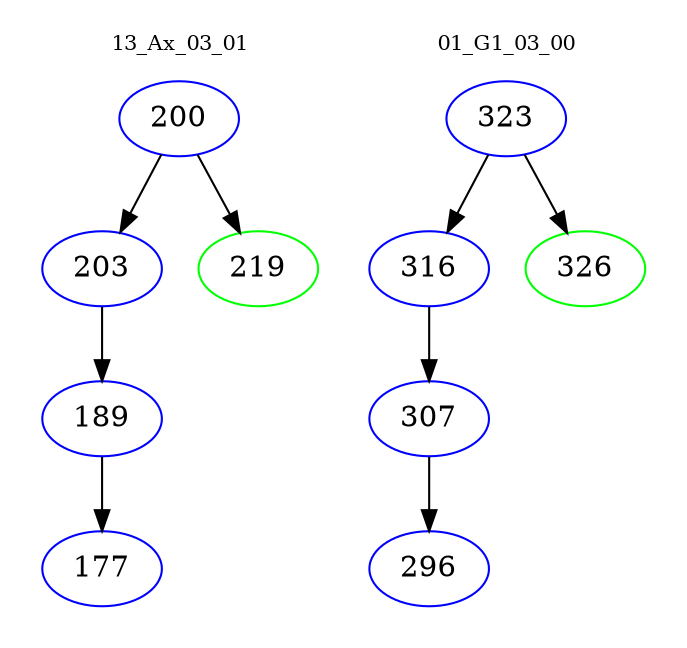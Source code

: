 digraph{
subgraph cluster_0 {
color = white
label = "13_Ax_03_01";
fontsize=10;
T0_200 [label="200", color="blue"]
T0_200 -> T0_203 [color="black"]
T0_203 [label="203", color="blue"]
T0_203 -> T0_189 [color="black"]
T0_189 [label="189", color="blue"]
T0_189 -> T0_177 [color="black"]
T0_177 [label="177", color="blue"]
T0_200 -> T0_219 [color="black"]
T0_219 [label="219", color="green"]
}
subgraph cluster_1 {
color = white
label = "01_G1_03_00";
fontsize=10;
T1_323 [label="323", color="blue"]
T1_323 -> T1_316 [color="black"]
T1_316 [label="316", color="blue"]
T1_316 -> T1_307 [color="black"]
T1_307 [label="307", color="blue"]
T1_307 -> T1_296 [color="black"]
T1_296 [label="296", color="blue"]
T1_323 -> T1_326 [color="black"]
T1_326 [label="326", color="green"]
}
}
